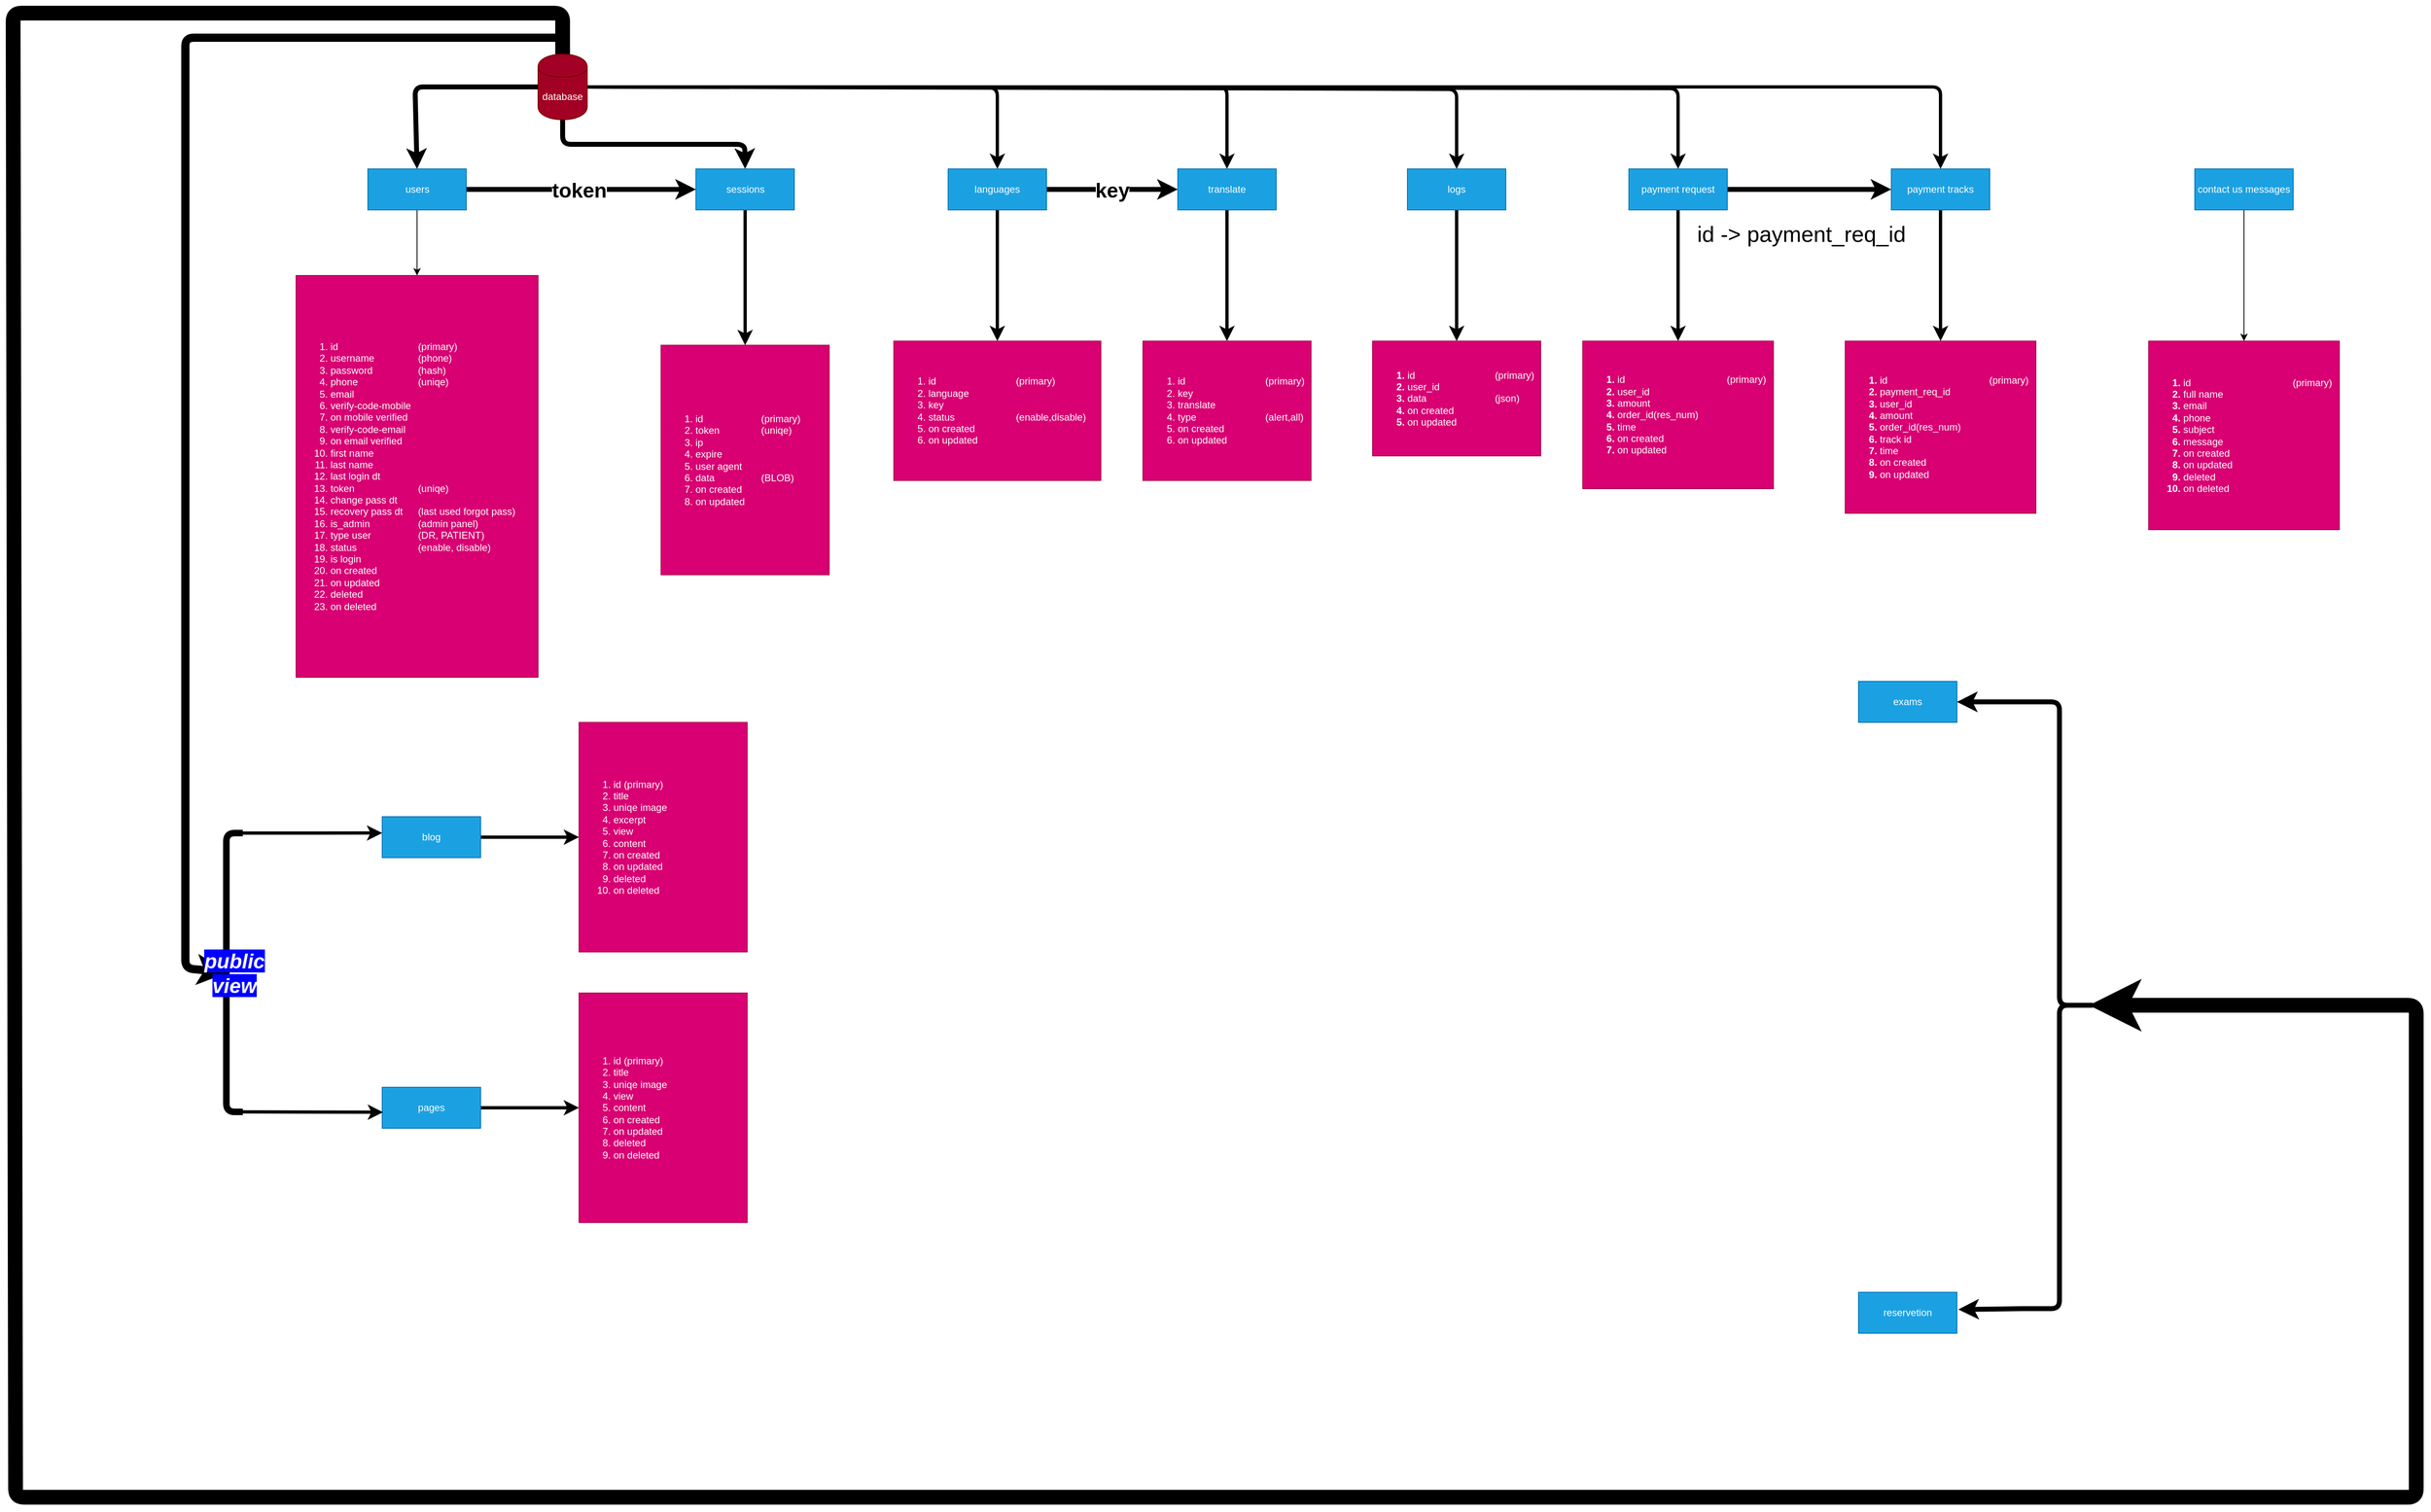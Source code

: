 <mxfile>
    <diagram id="7IlNa3Y2V-45Ld-URZqr" name="Page-1">
        <mxGraphModel dx="1478" dy="540" grid="1" gridSize="10" guides="1" tooltips="1" connect="1" arrows="1" fold="1" page="1" pageScale="1" pageWidth="850" pageHeight="1100" math="0" shadow="0">
            <root>
                <mxCell id="0"/>
                <mxCell id="1" parent="0"/>
                <mxCell id="59" style="edgeStyle=none;html=1;entryX=0.5;entryY=0;entryDx=0;entryDy=0;strokeWidth=6;" parent="1" source="2" target="58" edge="1">
                    <mxGeometry relative="1" as="geometry">
                        <Array as="points">
                            <mxPoint x="-40" y="350"/>
                        </Array>
                    </mxGeometry>
                </mxCell>
                <mxCell id="125" style="edgeStyle=none;html=1;entryX=0.5;entryY=0;entryDx=0;entryDy=0;strokeWidth=6;" parent="1" source="2" target="124" edge="1">
                    <mxGeometry relative="1" as="geometry">
                        <Array as="points">
                            <mxPoint x="140" y="420"/>
                            <mxPoint x="308" y="420"/>
                            <mxPoint x="362" y="420"/>
                        </Array>
                    </mxGeometry>
                </mxCell>
                <mxCell id="144" style="edgeStyle=none;html=1;entryX=0.5;entryY=0;entryDx=0;entryDy=0;fontSize=27;strokeWidth=4;" parent="1" source="2" target="134" edge="1">
                    <mxGeometry relative="1" as="geometry">
                        <Array as="points">
                            <mxPoint x="670" y="351"/>
                        </Array>
                    </mxGeometry>
                </mxCell>
                <mxCell id="157" style="edgeStyle=none;html=1;entryX=0.5;entryY=0;entryDx=0;entryDy=0;strokeWidth=4;" parent="1" source="2" target="133" edge="1">
                    <mxGeometry relative="1" as="geometry">
                        <Array as="points">
                            <mxPoint x="950" y="350"/>
                        </Array>
                    </mxGeometry>
                </mxCell>
                <mxCell id="158" style="edgeStyle=none;html=1;entryX=0.5;entryY=0;entryDx=0;entryDy=0;strokeWidth=4;" parent="1" source="2" target="135" edge="1">
                    <mxGeometry relative="1" as="geometry">
                        <Array as="points">
                            <mxPoint x="1230" y="353"/>
                        </Array>
                    </mxGeometry>
                </mxCell>
                <mxCell id="159" style="edgeStyle=none;html=1;entryX=0.5;entryY=0;entryDx=0;entryDy=0;strokeWidth=4;" parent="1" source="2" target="136" edge="1">
                    <mxGeometry relative="1" as="geometry">
                        <Array as="points">
                            <mxPoint x="1500" y="352"/>
                        </Array>
                    </mxGeometry>
                </mxCell>
                <mxCell id="165" style="edgeStyle=none;html=1;exitX=0.5;exitY=0;exitDx=0;exitDy=0;entryX=0.1;entryY=0.5;entryDx=0;entryDy=0;entryPerimeter=0;strokeWidth=10;" parent="1" source="2" target="166" edge="1">
                    <mxGeometry relative="1" as="geometry">
                        <mxPoint x="-310" y="1330" as="targetPoint"/>
                        <mxPoint x="100" y="290" as="sourcePoint"/>
                        <Array as="points">
                            <mxPoint x="140" y="290"/>
                            <mxPoint x="-320" y="290"/>
                            <mxPoint x="-320" y="1425"/>
                        </Array>
                    </mxGeometry>
                </mxCell>
                <mxCell id="177" style="edgeStyle=none;html=1;entryX=0.5;entryY=0;entryDx=0;entryDy=0;strokeWidth=4;" parent="1" source="2" target="137" edge="1">
                    <mxGeometry relative="1" as="geometry">
                        <Array as="points">
                            <mxPoint x="1820" y="350"/>
                        </Array>
                    </mxGeometry>
                </mxCell>
                <mxCell id="184" style="edgeStyle=none;html=1;strokeWidth=18;exitX=0.5;exitY=0;exitDx=0;exitDy=0;entryX=0.1;entryY=0.5;entryDx=0;entryDy=0;entryPerimeter=0;" parent="1" source="2" edge="1" target="189">
                    <mxGeometry relative="1" as="geometry">
                        <mxPoint x="2050.667" y="1470" as="targetPoint"/>
                        <mxPoint x="130" y="310" as="sourcePoint"/>
                        <Array as="points">
                            <mxPoint x="140" y="260"/>
                            <mxPoint x="-530" y="260"/>
                            <mxPoint x="-527" y="2070"/>
                            <mxPoint x="2400" y="2070"/>
                            <mxPoint x="2400" y="1470"/>
                        </Array>
                    </mxGeometry>
                </mxCell>
                <mxCell id="2" value="database" style="shape=cylinder;whiteSpace=wrap;html=1;boundedLbl=1;backgroundOutline=1;fillColor=#a20025;strokeColor=#6F0000;fontColor=#ffffff;shadow=0;sketch=0;" parent="1" vertex="1">
                    <mxGeometry x="110" y="310" width="60" height="80" as="geometry"/>
                </mxCell>
                <mxCell id="60" style="edgeStyle=none;html=1;entryX=0.5;entryY=0;entryDx=0;entryDy=0;" parent="1" source="58" target="108" edge="1">
                    <mxGeometry relative="1" as="geometry">
                        <mxPoint x="-40" y="610" as="targetPoint"/>
                    </mxGeometry>
                </mxCell>
                <mxCell id="109" style="edgeStyle=none;html=1;entryX=0;entryY=0.5;entryDx=0;entryDy=0;strokeWidth=6;" parent="1" source="58" target="124" edge="1">
                    <mxGeometry relative="1" as="geometry">
                        <mxPoint x="310.0" y="460" as="targetPoint"/>
                    </mxGeometry>
                </mxCell>
                <mxCell id="161" value="&lt;font style=&quot;font-size: 25px&quot;&gt;&lt;b&gt;token&lt;/b&gt;&lt;/font&gt;" style="edgeLabel;html=1;align=center;verticalAlign=middle;resizable=0;points=[];" parent="109" vertex="1" connectable="0">
                    <mxGeometry x="0.111" y="-1" relative="1" as="geometry">
                        <mxPoint x="-18" y="-1" as="offset"/>
                    </mxGeometry>
                </mxCell>
                <mxCell id="58" value="users" style="whiteSpace=wrap;html=1;shadow=0;sketch=0;fillColor=#1ba1e2;strokeColor=#006EAF;fontColor=#ffffff;" parent="1" vertex="1">
                    <mxGeometry x="-97.5" y="450" width="120" height="50" as="geometry"/>
                </mxCell>
                <mxCell id="108" value="&lt;ol&gt;&lt;li&gt;id&lt;span style=&quot;white-space: pre&quot;&gt;&#9;&lt;/span&gt;&lt;span style=&quot;white-space: pre&quot;&gt;&#9;&lt;/span&gt;&lt;span style=&quot;white-space: pre&quot;&gt;&#9;&lt;/span&gt;&lt;span style=&quot;white-space: pre&quot;&gt;&#9;&lt;/span&gt;(primary)&lt;/li&gt;&lt;li&gt;username&amp;nbsp;&amp;nbsp;&lt;span style=&quot;white-space: pre&quot;&gt;&#9;&lt;/span&gt;&lt;span style=&quot;white-space: pre&quot;&gt;&#9;&lt;/span&gt;(phone)&lt;/li&gt;&lt;li&gt;password&lt;span style=&quot;white-space: pre&quot;&gt;&#9;&lt;/span&gt;&lt;span style=&quot;white-space: pre&quot;&gt;&#9;&lt;/span&gt;&lt;span style=&quot;white-space: pre&quot;&gt;&#9;&lt;/span&gt;(hash)&lt;/li&gt;&lt;li&gt;phone&lt;span style=&quot;white-space: pre&quot;&gt;&#9;&lt;/span&gt;&lt;span style=&quot;white-space: pre&quot;&gt;&#9;&lt;/span&gt;&lt;span style=&quot;white-space: pre&quot;&gt;&#9;&lt;/span&gt;(uniqe)&lt;/li&gt;&lt;li&gt;&lt;span style=&quot;text-align: center&quot;&gt;email&lt;/span&gt;&lt;br&gt;&lt;/li&gt;&lt;li&gt;&lt;span style=&quot;text-align: center&quot;&gt;verify-code-mobile&lt;br&gt;&lt;/span&gt;&lt;/li&gt;&lt;li&gt;&lt;span style=&quot;text-align: center&quot;&gt;on mobile verified&lt;br&gt;&lt;/span&gt;&lt;/li&gt;&lt;li&gt;&lt;span style=&quot;text-align: center&quot;&gt;verify-code-email&lt;br&gt;&lt;/span&gt;&lt;/li&gt;&lt;li&gt;&lt;span style=&quot;text-align: center&quot;&gt;on email verified&lt;br&gt;&lt;/span&gt;&lt;/li&gt;&lt;li&gt;&lt;span style=&quot;text-align: center&quot;&gt;first name&lt;br&gt;&lt;/span&gt;&lt;/li&gt;&lt;li&gt;&lt;span style=&quot;text-align: center&quot;&gt;last name&lt;/span&gt;&lt;/li&gt;&lt;li&gt;&lt;span style=&quot;text-align: center&quot;&gt;last login dt&lt;/span&gt;&lt;/li&gt;&lt;li&gt;token&lt;span style=&quot;white-space: pre&quot;&gt;&#9;&lt;/span&gt;&lt;span style=&quot;white-space: pre&quot;&gt;&#9;&lt;/span&gt;&lt;span style=&quot;white-space: pre&quot;&gt;&#9;&lt;/span&gt;(uniqe)&lt;/li&gt;&lt;li&gt;change pass dt&lt;/li&gt;&lt;li&gt;recovery pass dt&lt;span style=&quot;white-space: pre&quot;&gt;&#9;&lt;/span&gt;(last used forgot pass)&lt;/li&gt;&lt;li&gt;is_admin&lt;span style=&quot;white-space: pre&quot;&gt;&#9;&lt;/span&gt;&lt;span style=&quot;white-space: pre&quot;&gt;&#9;&lt;/span&gt;&lt;span style=&quot;white-space: pre&quot;&gt;&#9;&lt;/span&gt;(admin panel)&lt;/li&gt;&lt;li&gt;type user&lt;span style=&quot;white-space: pre&quot;&gt;&#9;&lt;/span&gt;&lt;span style=&quot;white-space: pre&quot;&gt;&#9;&lt;/span&gt;&lt;span style=&quot;white-space: pre&quot;&gt;&#9;&lt;/span&gt;(DR, PATIENT)&lt;/li&gt;&lt;li&gt;status&lt;span style=&quot;white-space: pre&quot;&gt;&#9;&lt;/span&gt;&lt;span style=&quot;white-space: pre&quot;&gt;&#9;&lt;/span&gt;&lt;span style=&quot;white-space: pre&quot;&gt;&#9;&lt;/span&gt;(enable, disable)&lt;/li&gt;&lt;li&gt;is login&lt;/li&gt;&lt;li&gt;on created&lt;/li&gt;&lt;li&gt;on updated&lt;/li&gt;&lt;li&gt;deleted&lt;/li&gt;&lt;li&gt;on deleted&lt;/li&gt;&lt;/ol&gt;" style="text;strokeColor=#A50040;fillColor=#d80073;html=1;whiteSpace=wrap;verticalAlign=middle;overflow=hidden;shadow=0;sketch=0;fontColor=#ffffff;" parent="1" vertex="1">
                    <mxGeometry x="-185" y="580" width="295" height="490" as="geometry"/>
                </mxCell>
                <mxCell id="123" value="&lt;ol&gt;&lt;li&gt;id&lt;span style=&quot;white-space: pre&quot;&gt;&#9;&lt;/span&gt;&lt;span style=&quot;white-space: pre&quot;&gt;&#9;&lt;/span&gt;&lt;span style=&quot;white-space: pre&quot;&gt;&#9;&lt;/span&gt;(primary)&lt;/li&gt;&lt;li&gt;token&lt;span style=&quot;white-space: pre&quot;&gt;&#9;&lt;/span&gt;&lt;span style=&quot;white-space: pre&quot;&gt;&#9;&lt;/span&gt;(uniqe)&lt;/li&gt;&lt;li&gt;ip&lt;/li&gt;&lt;li&gt;expire&lt;/li&gt;&lt;li&gt;user agent&lt;/li&gt;&lt;li&gt;data&amp;nbsp;&lt;span style=&quot;white-space: pre&quot;&gt;&#9;&lt;/span&gt;&lt;span style=&quot;white-space: pre&quot;&gt;&#9;&lt;/span&gt;(BLOB)&lt;/li&gt;&lt;li&gt;on created&lt;/li&gt;&lt;li&gt;on updated&lt;/li&gt;&lt;/ol&gt;" style="text;strokeColor=#A50040;fillColor=#d80073;html=1;whiteSpace=wrap;verticalAlign=middle;overflow=hidden;shadow=0;sketch=0;fontColor=#ffffff;" parent="1" vertex="1">
                    <mxGeometry x="260" y="665" width="205" height="280" as="geometry"/>
                </mxCell>
                <mxCell id="126" style="edgeStyle=none;html=1;entryX=0.5;entryY=0;entryDx=0;entryDy=0;strokeWidth=4;" parent="1" source="124" target="123" edge="1">
                    <mxGeometry relative="1" as="geometry"/>
                </mxCell>
                <mxCell id="124" value="sessions" style="whiteSpace=wrap;html=1;shadow=0;sketch=0;fillColor=#1ba1e2;strokeColor=#006EAF;fontColor=#ffffff;" parent="1" vertex="1">
                    <mxGeometry x="302.5" y="450" width="120" height="50" as="geometry"/>
                </mxCell>
                <mxCell id="130" value="exams" style="whiteSpace=wrap;html=1;shadow=0;sketch=0;fillColor=#1ba1e2;strokeColor=#006EAF;fontColor=#ffffff;" parent="1" vertex="1">
                    <mxGeometry x="1720" y="1075" width="120" height="50" as="geometry"/>
                </mxCell>
                <mxCell id="178" style="edgeStyle=none;html=1;entryX=0;entryY=0.5;entryDx=0;entryDy=0;strokeWidth=4;" parent="1" source="131" target="174" edge="1">
                    <mxGeometry relative="1" as="geometry"/>
                </mxCell>
                <mxCell id="131" value="pages" style="whiteSpace=wrap;html=1;shadow=0;sketch=0;fillColor=#1ba1e2;strokeColor=#006EAF;fontColor=#ffffff;" parent="1" vertex="1">
                    <mxGeometry x="-80" y="1570" width="120" height="50" as="geometry"/>
                </mxCell>
                <mxCell id="170" style="edgeStyle=none;html=1;entryX=0;entryY=0.5;entryDx=0;entryDy=0;strokeWidth=4;" parent="1" source="132" target="168" edge="1">
                    <mxGeometry relative="1" as="geometry"/>
                </mxCell>
                <mxCell id="132" value="blog" style="whiteSpace=wrap;html=1;shadow=0;sketch=0;fillColor=#1ba1e2;strokeColor=#006EAF;fontColor=#ffffff;" parent="1" vertex="1">
                    <mxGeometry x="-80" y="1240" width="120" height="50" as="geometry"/>
                </mxCell>
                <mxCell id="154" style="edgeStyle=none;html=1;entryX=0.5;entryY=0;entryDx=0;entryDy=0;strokeWidth=4;" parent="1" source="133" target="153" edge="1">
                    <mxGeometry relative="1" as="geometry"/>
                </mxCell>
                <mxCell id="133" value="translate" style="whiteSpace=wrap;html=1;shadow=0;sketch=0;fillColor=#1ba1e2;strokeColor=#006EAF;fontColor=#ffffff;" parent="1" vertex="1">
                    <mxGeometry x="890" y="450" width="120" height="50" as="geometry"/>
                </mxCell>
                <mxCell id="151" style="edgeStyle=none;html=1;exitX=0.5;exitY=1;exitDx=0;exitDy=0;entryX=0.5;entryY=0;entryDx=0;entryDy=0;strokeWidth=4;" parent="1" source="134" target="150" edge="1">
                    <mxGeometry relative="1" as="geometry"/>
                </mxCell>
                <mxCell id="160" style="edgeStyle=none;html=1;entryX=0;entryY=0.5;entryDx=0;entryDy=0;strokeWidth=6;" parent="1" source="134" target="133" edge="1">
                    <mxGeometry relative="1" as="geometry"/>
                </mxCell>
                <mxCell id="162" value="&lt;font style=&quot;font-size: 25px&quot;&gt;&lt;b&gt;key&lt;/b&gt;&lt;/font&gt;" style="edgeLabel;html=1;align=center;verticalAlign=middle;resizable=0;points=[];" parent="160" vertex="1" connectable="0">
                    <mxGeometry x="0.383" y="-2" relative="1" as="geometry">
                        <mxPoint x="-31" y="-2" as="offset"/>
                    </mxGeometry>
                </mxCell>
                <mxCell id="134" value="languages" style="whiteSpace=wrap;html=1;shadow=0;sketch=0;fillColor=#1ba1e2;strokeColor=#006EAF;fontColor=#ffffff;" parent="1" vertex="1">
                    <mxGeometry x="610" y="450" width="120" height="50" as="geometry"/>
                </mxCell>
                <mxCell id="156" style="edgeStyle=none;html=1;entryX=0.5;entryY=0;entryDx=0;entryDy=0;strokeWidth=4;" parent="1" source="135" target="155" edge="1">
                    <mxGeometry relative="1" as="geometry"/>
                </mxCell>
                <mxCell id="135" value="logs" style="whiteSpace=wrap;html=1;shadow=0;sketch=0;fillColor=#1ba1e2;strokeColor=#006EAF;fontColor=#ffffff;" parent="1" vertex="1">
                    <mxGeometry x="1170" y="450" width="120" height="50" as="geometry"/>
                </mxCell>
                <mxCell id="164" style="edgeStyle=none;html=1;entryX=0.5;entryY=0;entryDx=0;entryDy=0;strokeWidth=4;" parent="1" source="136" target="163" edge="1">
                    <mxGeometry relative="1" as="geometry"/>
                </mxCell>
                <mxCell id="182" style="edgeStyle=none;html=1;entryX=0;entryY=0.5;entryDx=0;entryDy=0;strokeWidth=6;" parent="1" source="136" target="137" edge="1">
                    <mxGeometry relative="1" as="geometry"/>
                </mxCell>
                <mxCell id="183" value="&lt;font style=&quot;font-size: 27px&quot;&gt;id -&amp;gt; payment_req_id&lt;/font&gt;" style="edgeLabel;html=1;align=center;verticalAlign=middle;resizable=0;points=[];" parent="182" vertex="1" connectable="0">
                    <mxGeometry x="-0.222" y="-1" relative="1" as="geometry">
                        <mxPoint x="12" y="54" as="offset"/>
                    </mxGeometry>
                </mxCell>
                <mxCell id="136" value="payment request" style="whiteSpace=wrap;html=1;shadow=0;sketch=0;fillColor=#1ba1e2;strokeColor=#006EAF;fontColor=#ffffff;" parent="1" vertex="1">
                    <mxGeometry x="1440" y="450" width="120" height="50" as="geometry"/>
                </mxCell>
                <mxCell id="176" style="edgeStyle=none;html=1;entryX=0.5;entryY=0;entryDx=0;entryDy=0;strokeWidth=4;" parent="1" source="137" target="175" edge="1">
                    <mxGeometry relative="1" as="geometry"/>
                </mxCell>
                <mxCell id="137" value="payment tracks" style="whiteSpace=wrap;html=1;shadow=0;sketch=0;fillColor=#1ba1e2;strokeColor=#006EAF;fontColor=#ffffff;" parent="1" vertex="1">
                    <mxGeometry x="1760" y="450" width="120" height="50" as="geometry"/>
                </mxCell>
                <mxCell id="187" style="edgeStyle=none;html=1;entryX=0.5;entryY=0;entryDx=0;entryDy=0;" edge="1" parent="1" source="139" target="186">
                    <mxGeometry relative="1" as="geometry"/>
                </mxCell>
                <mxCell id="139" value="contact us messages" style="whiteSpace=wrap;html=1;shadow=0;sketch=0;fillColor=#1ba1e2;strokeColor=#006EAF;fontColor=#ffffff;" parent="1" vertex="1">
                    <mxGeometry x="2130" y="450" width="120" height="50" as="geometry"/>
                </mxCell>
                <mxCell id="140" value="reservetion" style="whiteSpace=wrap;html=1;shadow=0;sketch=0;fillColor=#1ba1e2;strokeColor=#006EAF;fontColor=#ffffff;" parent="1" vertex="1">
                    <mxGeometry x="1720" y="1820" width="120" height="50" as="geometry"/>
                </mxCell>
                <mxCell id="150" value="&lt;ol&gt;&lt;li&gt;id&lt;span style=&quot;white-space: pre&quot;&gt;&#9;&lt;/span&gt;&lt;span style=&quot;white-space: pre&quot;&gt;&#9;&lt;/span&gt;&lt;span style=&quot;white-space: pre&quot;&gt;&#9;&lt;/span&gt;&lt;span style=&quot;white-space: pre&quot;&gt;&#9;&lt;/span&gt;(primary)&lt;/li&gt;&lt;li&gt;language&lt;/li&gt;&lt;li&gt;key&lt;/li&gt;&lt;li&gt;status&lt;span style=&quot;white-space: pre&quot;&gt;&#9;&lt;/span&gt;&lt;span style=&quot;white-space: pre&quot;&gt;&#9;&lt;/span&gt;&lt;span style=&quot;white-space: pre&quot;&gt;&#9;&lt;/span&gt;(enable,disable)&lt;/li&gt;&lt;li&gt;on created&lt;/li&gt;&lt;li&gt;on updated&lt;/li&gt;&lt;/ol&gt;" style="text;strokeColor=#A50040;fillColor=#d80073;html=1;whiteSpace=wrap;verticalAlign=middle;overflow=hidden;shadow=0;sketch=0;fontColor=#ffffff;" parent="1" vertex="1">
                    <mxGeometry x="543.75" y="660" width="252.5" height="170" as="geometry"/>
                </mxCell>
                <mxCell id="153" value="&lt;ol&gt;&lt;li&gt;id&lt;span style=&quot;white-space: pre&quot;&gt;&#9;&lt;/span&gt;&lt;span style=&quot;white-space: pre&quot;&gt;&#9;&lt;/span&gt;&lt;span style=&quot;white-space: pre&quot;&gt;&#9;&lt;/span&gt;&lt;span style=&quot;white-space: pre&quot;&gt;&#9;&lt;/span&gt;(primary)&lt;/li&gt;&lt;li&gt;key&lt;/li&gt;&lt;li&gt;translate&lt;/li&gt;&lt;li&gt;type&lt;span style=&quot;white-space: pre&quot;&gt;&#9;&lt;/span&gt;&lt;span style=&quot;white-space: pre&quot;&gt;&#9;&lt;/span&gt;&lt;span style=&quot;white-space: pre&quot;&gt;&#9;&lt;/span&gt;&lt;span style=&quot;white-space: pre&quot;&gt;&#9;&lt;/span&gt;(alert,all)&lt;/li&gt;&lt;li&gt;on created&lt;/li&gt;&lt;li&gt;on updated&lt;/li&gt;&lt;/ol&gt;" style="text;strokeColor=#A50040;fillColor=#d80073;html=1;whiteSpace=wrap;verticalAlign=middle;overflow=hidden;shadow=0;sketch=0;fontColor=#ffffff;" parent="1" vertex="1">
                    <mxGeometry x="847.5" y="660" width="205" height="170" as="geometry"/>
                </mxCell>
                <mxCell id="155" value="&lt;ol&gt;&lt;li&gt;&lt;span style=&quot;font-weight: normal&quot;&gt;id&lt;span style=&quot;white-space: pre&quot;&gt;&#9;&lt;/span&gt;&lt;span style=&quot;white-space: pre&quot;&gt;&#9;&lt;/span&gt;&lt;span style=&quot;white-space: pre&quot;&gt;&#9;&lt;/span&gt;&lt;span style=&quot;white-space: pre&quot;&gt;&#9;&lt;/span&gt;(primary)&lt;/span&gt;&lt;/li&gt;&lt;li&gt;&lt;span style=&quot;font-weight: normal&quot;&gt;user_id&lt;/span&gt;&lt;/li&gt;&lt;li&gt;&lt;span style=&quot;font-weight: normal&quot;&gt;data&lt;span style=&quot;white-space: pre&quot;&gt;&#9;&lt;/span&gt;&lt;span style=&quot;white-space: pre&quot;&gt;&#9;&lt;/span&gt;&lt;span style=&quot;white-space: pre&quot;&gt;&#9;&lt;/span&gt;&lt;span style=&quot;white-space: pre&quot;&gt;&#9;&lt;/span&gt;(json)&lt;/span&gt;&lt;/li&gt;&lt;li&gt;&lt;span style=&quot;font-weight: normal&quot;&gt;on created&lt;/span&gt;&lt;/li&gt;&lt;li&gt;&lt;span style=&quot;font-weight: normal&quot;&gt;on updated&lt;/span&gt;&lt;/li&gt;&lt;/ol&gt;" style="text;strokeColor=#A50040;fillColor=#d80073;html=1;whiteSpace=wrap;verticalAlign=middle;overflow=hidden;shadow=0;sketch=0;fontColor=#ffffff;fontStyle=1" parent="1" vertex="1">
                    <mxGeometry x="1127.5" y="660" width="205" height="140" as="geometry"/>
                </mxCell>
                <mxCell id="163" value="&lt;ol&gt;&lt;li&gt;&lt;span style=&quot;font-weight: normal&quot;&gt;id&lt;span style=&quot;white-space: pre&quot;&gt;&#9;&lt;/span&gt;&lt;span style=&quot;white-space: pre&quot;&gt;&#9;&lt;/span&gt;&lt;span style=&quot;white-space: pre&quot;&gt;&#9;&lt;/span&gt;&lt;span style=&quot;white-space: pre&quot;&gt;&#9;&lt;span style=&quot;white-space: pre&quot;&gt;&#9;&lt;/span&gt;&lt;/span&gt;(primary)&lt;/span&gt;&lt;/li&gt;&lt;li&gt;&lt;span style=&quot;font-weight: normal&quot;&gt;user_id&lt;/span&gt;&lt;/li&gt;&lt;li&gt;&lt;span style=&quot;font-weight: normal&quot;&gt;amount&lt;/span&gt;&lt;/li&gt;&lt;li&gt;&lt;span style=&quot;font-weight: normal&quot;&gt;order_id(res_num)&lt;/span&gt;&lt;/li&gt;&lt;li&gt;&lt;span style=&quot;font-weight: normal&quot;&gt;time&lt;/span&gt;&lt;/li&gt;&lt;li&gt;&lt;span style=&quot;font-weight: normal&quot;&gt;on created&lt;/span&gt;&lt;/li&gt;&lt;li&gt;&lt;span style=&quot;font-weight: normal&quot;&gt;on updated&lt;/span&gt;&lt;/li&gt;&lt;/ol&gt;" style="text;strokeColor=#A50040;fillColor=#d80073;html=1;whiteSpace=wrap;verticalAlign=middle;overflow=hidden;shadow=0;sketch=0;fontColor=#ffffff;fontStyle=1" parent="1" vertex="1">
                    <mxGeometry x="1383.75" y="660" width="232.5" height="180" as="geometry"/>
                </mxCell>
                <mxCell id="167" style="edgeStyle=none;html=1;exitX=0.5;exitY=0;exitDx=0;exitDy=0;entryX=0;entryY=0.398;entryDx=0;entryDy=0;entryPerimeter=0;strokeWidth=4;" parent="1" source="166" target="132" edge="1">
                    <mxGeometry relative="1" as="geometry"/>
                </mxCell>
                <mxCell id="173" style="edgeStyle=none;html=1;exitX=0.75;exitY=1;exitDx=0;exitDy=0;entryX=0.009;entryY=0.609;entryDx=0;entryDy=0;entryPerimeter=0;strokeWidth=4;" parent="1" source="166" target="131" edge="1">
                    <mxGeometry relative="1" as="geometry"/>
                </mxCell>
                <mxCell id="166" value="&lt;font style=&quot;font-size: 25px&quot; color=&quot;#ffffff&quot;&gt;&lt;b&gt;&lt;i style=&quot;background-color: rgb(0 , 0 , 255)&quot;&gt;public view&lt;/i&gt;&lt;/b&gt;&lt;/font&gt;" style="shape=curlyBracket;whiteSpace=wrap;html=1;rounded=1;size=0;strokeWidth=8;" parent="1" vertex="1">
                    <mxGeometry x="-270" y="1260" width="20" height="340" as="geometry"/>
                </mxCell>
                <mxCell id="168" value="&lt;ol&gt;&lt;li&gt;id&lt;span&gt;&#9;&lt;/span&gt;&lt;span&gt;&#9;&lt;/span&gt;&lt;span&gt;&#9;&lt;/span&gt;(primary)&lt;/li&gt;&lt;li&gt;title&lt;/li&gt;&lt;li&gt;uniqe image&lt;/li&gt;&lt;li&gt;excerpt&lt;/li&gt;&lt;li&gt;view&lt;/li&gt;&lt;li&gt;content&lt;/li&gt;&lt;li&gt;on created&lt;/li&gt;&lt;li&gt;on updated&lt;/li&gt;&lt;li&gt;deleted&lt;/li&gt;&lt;li&gt;on deleted&lt;/li&gt;&lt;/ol&gt;&lt;div&gt;&lt;/div&gt;" style="text;strokeColor=#A50040;fillColor=#d80073;html=1;whiteSpace=wrap;verticalAlign=middle;overflow=hidden;shadow=0;sketch=0;fontColor=#ffffff;" parent="1" vertex="1">
                    <mxGeometry x="160" y="1125" width="205" height="280" as="geometry"/>
                </mxCell>
                <mxCell id="174" value="&lt;ol&gt;&lt;li&gt;id&lt;span&gt;&#9;&lt;/span&gt;&lt;span&gt;&#9;&lt;/span&gt;&lt;span&gt;&#9;&lt;/span&gt;(primary)&lt;/li&gt;&lt;li&gt;title&lt;/li&gt;&lt;li&gt;uniqe image&lt;/li&gt;&lt;li&gt;view&lt;/li&gt;&lt;li&gt;content&lt;/li&gt;&lt;li&gt;on created&lt;/li&gt;&lt;li&gt;on updated&lt;/li&gt;&lt;li&gt;deleted&lt;/li&gt;&lt;li&gt;on deleted&lt;/li&gt;&lt;/ol&gt;&lt;div&gt;&lt;/div&gt;" style="text;strokeColor=#A50040;fillColor=#d80073;html=1;whiteSpace=wrap;verticalAlign=middle;overflow=hidden;shadow=0;sketch=0;fontColor=#ffffff;" parent="1" vertex="1">
                    <mxGeometry x="160" y="1455" width="205" height="280" as="geometry"/>
                </mxCell>
                <mxCell id="175" value="&lt;ol&gt;&lt;li&gt;&lt;span style=&quot;font-weight: normal&quot;&gt;id&lt;span style=&quot;white-space: pre&quot;&gt;&#9;&lt;/span&gt;&lt;span style=&quot;white-space: pre&quot;&gt;&#9;&lt;/span&gt;&lt;span style=&quot;white-space: pre&quot;&gt;&#9;&lt;/span&gt;&lt;span style=&quot;white-space: pre&quot;&gt;&#9;&lt;span style=&quot;white-space: pre&quot;&gt;&#9;&lt;/span&gt;&lt;/span&gt;(primary)&lt;/span&gt;&lt;/li&gt;&lt;li&gt;&lt;span style=&quot;font-weight: normal&quot;&gt;payment_req_id&lt;/span&gt;&lt;/li&gt;&lt;li&gt;&lt;span style=&quot;font-weight: normal&quot;&gt;user_id&lt;/span&gt;&lt;/li&gt;&lt;li&gt;&lt;span style=&quot;font-weight: normal&quot;&gt;amount&lt;/span&gt;&lt;/li&gt;&lt;li&gt;&lt;span style=&quot;font-weight: normal&quot;&gt;order_id(res_num)&lt;/span&gt;&lt;/li&gt;&lt;li&gt;&lt;span style=&quot;font-weight: normal&quot;&gt;track id&lt;/span&gt;&lt;/li&gt;&lt;li&gt;&lt;span style=&quot;font-weight: normal&quot;&gt;time&lt;/span&gt;&lt;/li&gt;&lt;li&gt;&lt;span style=&quot;font-weight: normal&quot;&gt;on created&lt;/span&gt;&lt;/li&gt;&lt;li&gt;&lt;span style=&quot;font-weight: normal&quot;&gt;on updated&lt;/span&gt;&lt;/li&gt;&lt;/ol&gt;" style="text;strokeColor=#A50040;fillColor=#d80073;html=1;whiteSpace=wrap;verticalAlign=middle;overflow=hidden;shadow=0;sketch=0;fontColor=#ffffff;fontStyle=1" parent="1" vertex="1">
                    <mxGeometry x="1703.75" y="660" width="232.5" height="210" as="geometry"/>
                </mxCell>
                <mxCell id="186" value="&lt;ol&gt;&lt;li&gt;&lt;span style=&quot;font-weight: normal&quot;&gt;id&lt;span style=&quot;white-space: pre&quot;&gt;&#9;&lt;/span&gt;&lt;span style=&quot;white-space: pre&quot;&gt;&#9;&lt;/span&gt;&lt;span style=&quot;white-space: pre&quot;&gt;&#9;&lt;/span&gt;&lt;span style=&quot;white-space: pre&quot;&gt;&#9;&lt;span style=&quot;white-space: pre&quot;&gt;&#9;&lt;/span&gt;&lt;/span&gt;(primary)&lt;/span&gt;&lt;/li&gt;&lt;li&gt;&lt;span style=&quot;font-weight: normal&quot;&gt;full name&lt;/span&gt;&lt;/li&gt;&lt;li&gt;&lt;span style=&quot;font-weight: normal&quot;&gt;email&lt;/span&gt;&lt;/li&gt;&lt;li&gt;&lt;span style=&quot;font-weight: normal&quot;&gt;phone&lt;/span&gt;&lt;/li&gt;&lt;li&gt;&lt;span style=&quot;font-weight: normal&quot;&gt;subject&lt;/span&gt;&lt;/li&gt;&lt;li&gt;&lt;span style=&quot;font-weight: 400&quot;&gt;message&lt;/span&gt;&lt;/li&gt;&lt;li&gt;&lt;span style=&quot;font-weight: normal&quot;&gt;on created&lt;/span&gt;&lt;/li&gt;&lt;li&gt;&lt;span style=&quot;font-weight: normal&quot;&gt;on updated&lt;/span&gt;&lt;/li&gt;&lt;li&gt;&lt;span style=&quot;font-weight: normal&quot;&gt;deleted&lt;/span&gt;&lt;/li&gt;&lt;li&gt;&lt;span style=&quot;font-weight: normal&quot;&gt;on deleted&lt;/span&gt;&lt;/li&gt;&lt;/ol&gt;" style="text;strokeColor=#A50040;fillColor=#d80073;html=1;whiteSpace=wrap;verticalAlign=middle;overflow=hidden;shadow=0;sketch=0;fontColor=#ffffff;fontStyle=1" vertex="1" parent="1">
                    <mxGeometry x="2073.75" y="660" width="232.5" height="230" as="geometry"/>
                </mxCell>
                <mxCell id="189" value="" style="shape=curlyBracket;whiteSpace=wrap;html=1;rounded=1;flipH=1;strokeWidth=6;" vertex="1" parent="1">
                    <mxGeometry x="1920" y="1100" width="90" height="740" as="geometry"/>
                </mxCell>
                <mxCell id="195" value="" style="endArrow=classic;html=1;entryX=1;entryY=0.5;entryDx=0;entryDy=0;exitX=0.989;exitY=0;exitDx=0;exitDy=0;exitPerimeter=0;strokeWidth=6;" edge="1" parent="1" source="189" target="130">
                    <mxGeometry width="50" height="50" relative="1" as="geometry">
                        <mxPoint x="1870" y="1180" as="sourcePoint"/>
                        <mxPoint x="1920" y="1130" as="targetPoint"/>
                    </mxGeometry>
                </mxCell>
                <mxCell id="197" value="" style="endArrow=classic;html=1;strokeWidth=6;entryX=1.014;entryY=0.421;entryDx=0;entryDy=0;entryPerimeter=0;" edge="1" parent="1" target="140">
                    <mxGeometry width="50" height="50" relative="1" as="geometry">
                        <mxPoint x="1920" y="1840" as="sourcePoint"/>
                        <mxPoint x="1930" y="1870" as="targetPoint"/>
                    </mxGeometry>
                </mxCell>
            </root>
        </mxGraphModel>
    </diagram>
</mxfile>